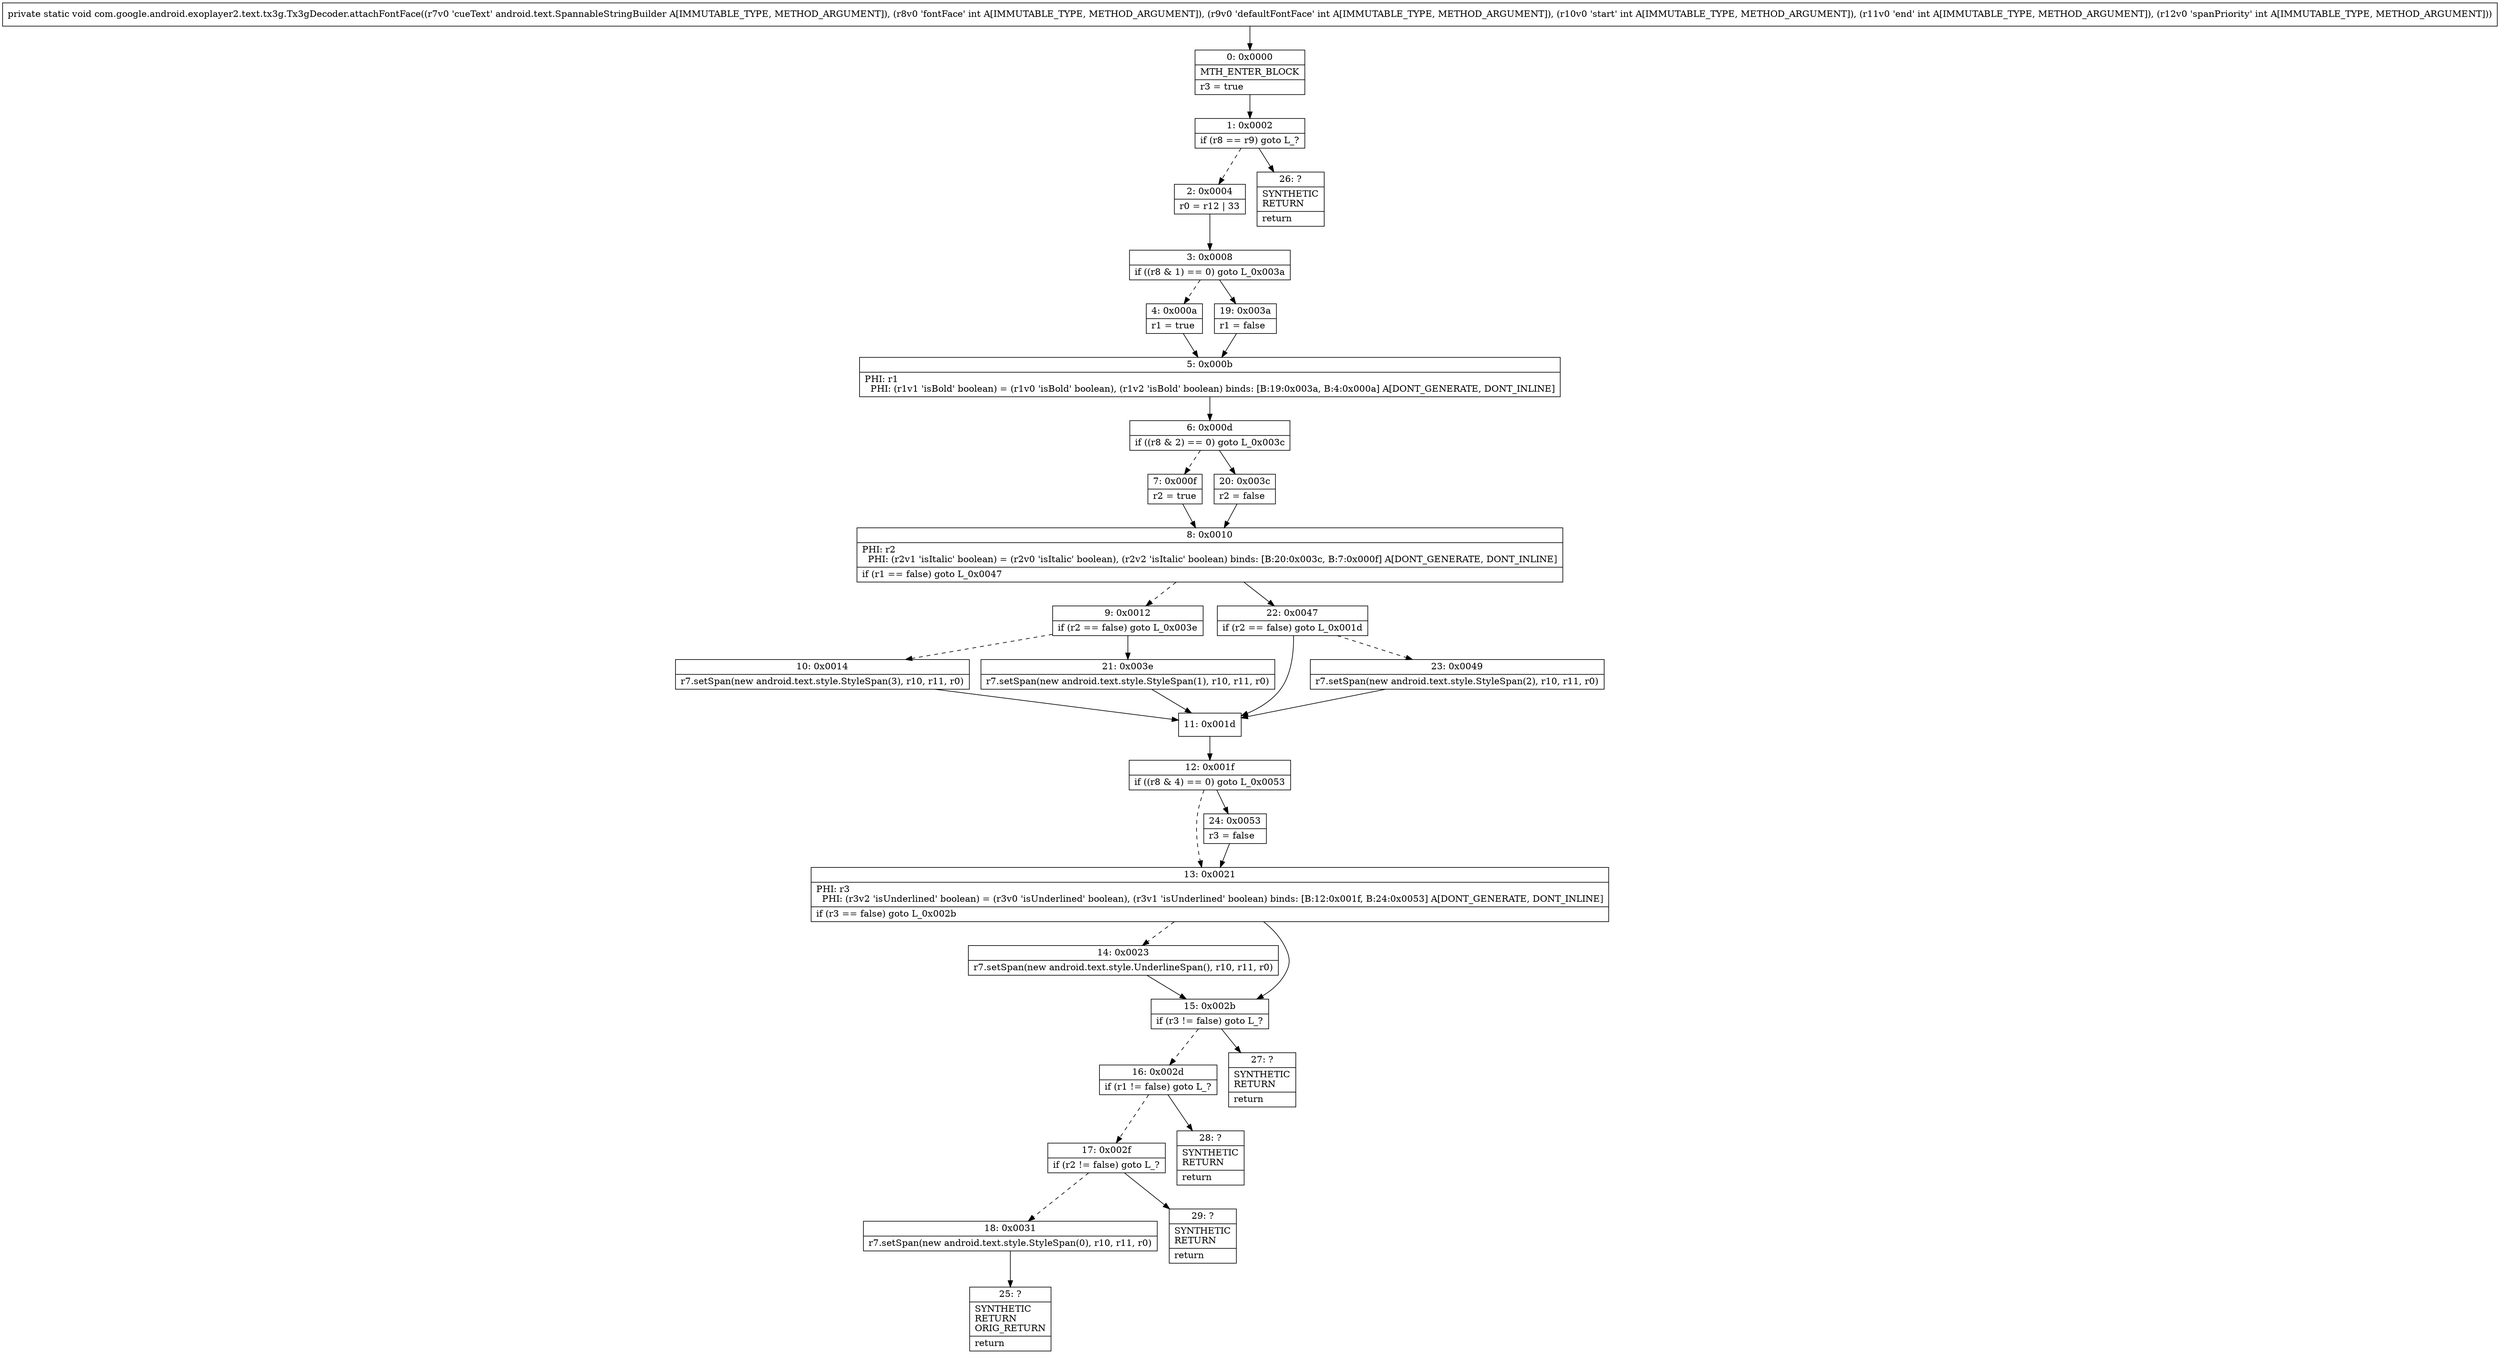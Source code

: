 digraph "CFG forcom.google.android.exoplayer2.text.tx3g.Tx3gDecoder.attachFontFace(Landroid\/text\/SpannableStringBuilder;IIIII)V" {
Node_0 [shape=record,label="{0\:\ 0x0000|MTH_ENTER_BLOCK\l|r3 = true\l}"];
Node_1 [shape=record,label="{1\:\ 0x0002|if (r8 == r9) goto L_?\l}"];
Node_2 [shape=record,label="{2\:\ 0x0004|r0 = r12 \| 33\l}"];
Node_3 [shape=record,label="{3\:\ 0x0008|if ((r8 & 1) == 0) goto L_0x003a\l}"];
Node_4 [shape=record,label="{4\:\ 0x000a|r1 = true\l}"];
Node_5 [shape=record,label="{5\:\ 0x000b|PHI: r1 \l  PHI: (r1v1 'isBold' boolean) = (r1v0 'isBold' boolean), (r1v2 'isBold' boolean) binds: [B:19:0x003a, B:4:0x000a] A[DONT_GENERATE, DONT_INLINE]\l}"];
Node_6 [shape=record,label="{6\:\ 0x000d|if ((r8 & 2) == 0) goto L_0x003c\l}"];
Node_7 [shape=record,label="{7\:\ 0x000f|r2 = true\l}"];
Node_8 [shape=record,label="{8\:\ 0x0010|PHI: r2 \l  PHI: (r2v1 'isItalic' boolean) = (r2v0 'isItalic' boolean), (r2v2 'isItalic' boolean) binds: [B:20:0x003c, B:7:0x000f] A[DONT_GENERATE, DONT_INLINE]\l|if (r1 == false) goto L_0x0047\l}"];
Node_9 [shape=record,label="{9\:\ 0x0012|if (r2 == false) goto L_0x003e\l}"];
Node_10 [shape=record,label="{10\:\ 0x0014|r7.setSpan(new android.text.style.StyleSpan(3), r10, r11, r0)\l}"];
Node_11 [shape=record,label="{11\:\ 0x001d}"];
Node_12 [shape=record,label="{12\:\ 0x001f|if ((r8 & 4) == 0) goto L_0x0053\l}"];
Node_13 [shape=record,label="{13\:\ 0x0021|PHI: r3 \l  PHI: (r3v2 'isUnderlined' boolean) = (r3v0 'isUnderlined' boolean), (r3v1 'isUnderlined' boolean) binds: [B:12:0x001f, B:24:0x0053] A[DONT_GENERATE, DONT_INLINE]\l|if (r3 == false) goto L_0x002b\l}"];
Node_14 [shape=record,label="{14\:\ 0x0023|r7.setSpan(new android.text.style.UnderlineSpan(), r10, r11, r0)\l}"];
Node_15 [shape=record,label="{15\:\ 0x002b|if (r3 != false) goto L_?\l}"];
Node_16 [shape=record,label="{16\:\ 0x002d|if (r1 != false) goto L_?\l}"];
Node_17 [shape=record,label="{17\:\ 0x002f|if (r2 != false) goto L_?\l}"];
Node_18 [shape=record,label="{18\:\ 0x0031|r7.setSpan(new android.text.style.StyleSpan(0), r10, r11, r0)\l}"];
Node_19 [shape=record,label="{19\:\ 0x003a|r1 = false\l}"];
Node_20 [shape=record,label="{20\:\ 0x003c|r2 = false\l}"];
Node_21 [shape=record,label="{21\:\ 0x003e|r7.setSpan(new android.text.style.StyleSpan(1), r10, r11, r0)\l}"];
Node_22 [shape=record,label="{22\:\ 0x0047|if (r2 == false) goto L_0x001d\l}"];
Node_23 [shape=record,label="{23\:\ 0x0049|r7.setSpan(new android.text.style.StyleSpan(2), r10, r11, r0)\l}"];
Node_24 [shape=record,label="{24\:\ 0x0053|r3 = false\l}"];
Node_25 [shape=record,label="{25\:\ ?|SYNTHETIC\lRETURN\lORIG_RETURN\l|return\l}"];
Node_26 [shape=record,label="{26\:\ ?|SYNTHETIC\lRETURN\l|return\l}"];
Node_27 [shape=record,label="{27\:\ ?|SYNTHETIC\lRETURN\l|return\l}"];
Node_28 [shape=record,label="{28\:\ ?|SYNTHETIC\lRETURN\l|return\l}"];
Node_29 [shape=record,label="{29\:\ ?|SYNTHETIC\lRETURN\l|return\l}"];
MethodNode[shape=record,label="{private static void com.google.android.exoplayer2.text.tx3g.Tx3gDecoder.attachFontFace((r7v0 'cueText' android.text.SpannableStringBuilder A[IMMUTABLE_TYPE, METHOD_ARGUMENT]), (r8v0 'fontFace' int A[IMMUTABLE_TYPE, METHOD_ARGUMENT]), (r9v0 'defaultFontFace' int A[IMMUTABLE_TYPE, METHOD_ARGUMENT]), (r10v0 'start' int A[IMMUTABLE_TYPE, METHOD_ARGUMENT]), (r11v0 'end' int A[IMMUTABLE_TYPE, METHOD_ARGUMENT]), (r12v0 'spanPriority' int A[IMMUTABLE_TYPE, METHOD_ARGUMENT])) }"];
MethodNode -> Node_0;
Node_0 -> Node_1;
Node_1 -> Node_2[style=dashed];
Node_1 -> Node_26;
Node_2 -> Node_3;
Node_3 -> Node_4[style=dashed];
Node_3 -> Node_19;
Node_4 -> Node_5;
Node_5 -> Node_6;
Node_6 -> Node_7[style=dashed];
Node_6 -> Node_20;
Node_7 -> Node_8;
Node_8 -> Node_9[style=dashed];
Node_8 -> Node_22;
Node_9 -> Node_10[style=dashed];
Node_9 -> Node_21;
Node_10 -> Node_11;
Node_11 -> Node_12;
Node_12 -> Node_13[style=dashed];
Node_12 -> Node_24;
Node_13 -> Node_14[style=dashed];
Node_13 -> Node_15;
Node_14 -> Node_15;
Node_15 -> Node_16[style=dashed];
Node_15 -> Node_27;
Node_16 -> Node_17[style=dashed];
Node_16 -> Node_28;
Node_17 -> Node_18[style=dashed];
Node_17 -> Node_29;
Node_18 -> Node_25;
Node_19 -> Node_5;
Node_20 -> Node_8;
Node_21 -> Node_11;
Node_22 -> Node_11;
Node_22 -> Node_23[style=dashed];
Node_23 -> Node_11;
Node_24 -> Node_13;
}

